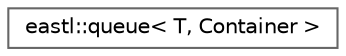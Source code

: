 digraph "类继承关系图"
{
 // LATEX_PDF_SIZE
  bgcolor="transparent";
  edge [fontname=Helvetica,fontsize=10,labelfontname=Helvetica,labelfontsize=10];
  node [fontname=Helvetica,fontsize=10,shape=box,height=0.2,width=0.4];
  rankdir="LR";
  Node0 [id="Node000000",label="eastl::queue\< T, Container \>",height=0.2,width=0.4,color="grey40", fillcolor="white", style="filled",URL="$classeastl_1_1queue.html",tooltip=" "];
}
